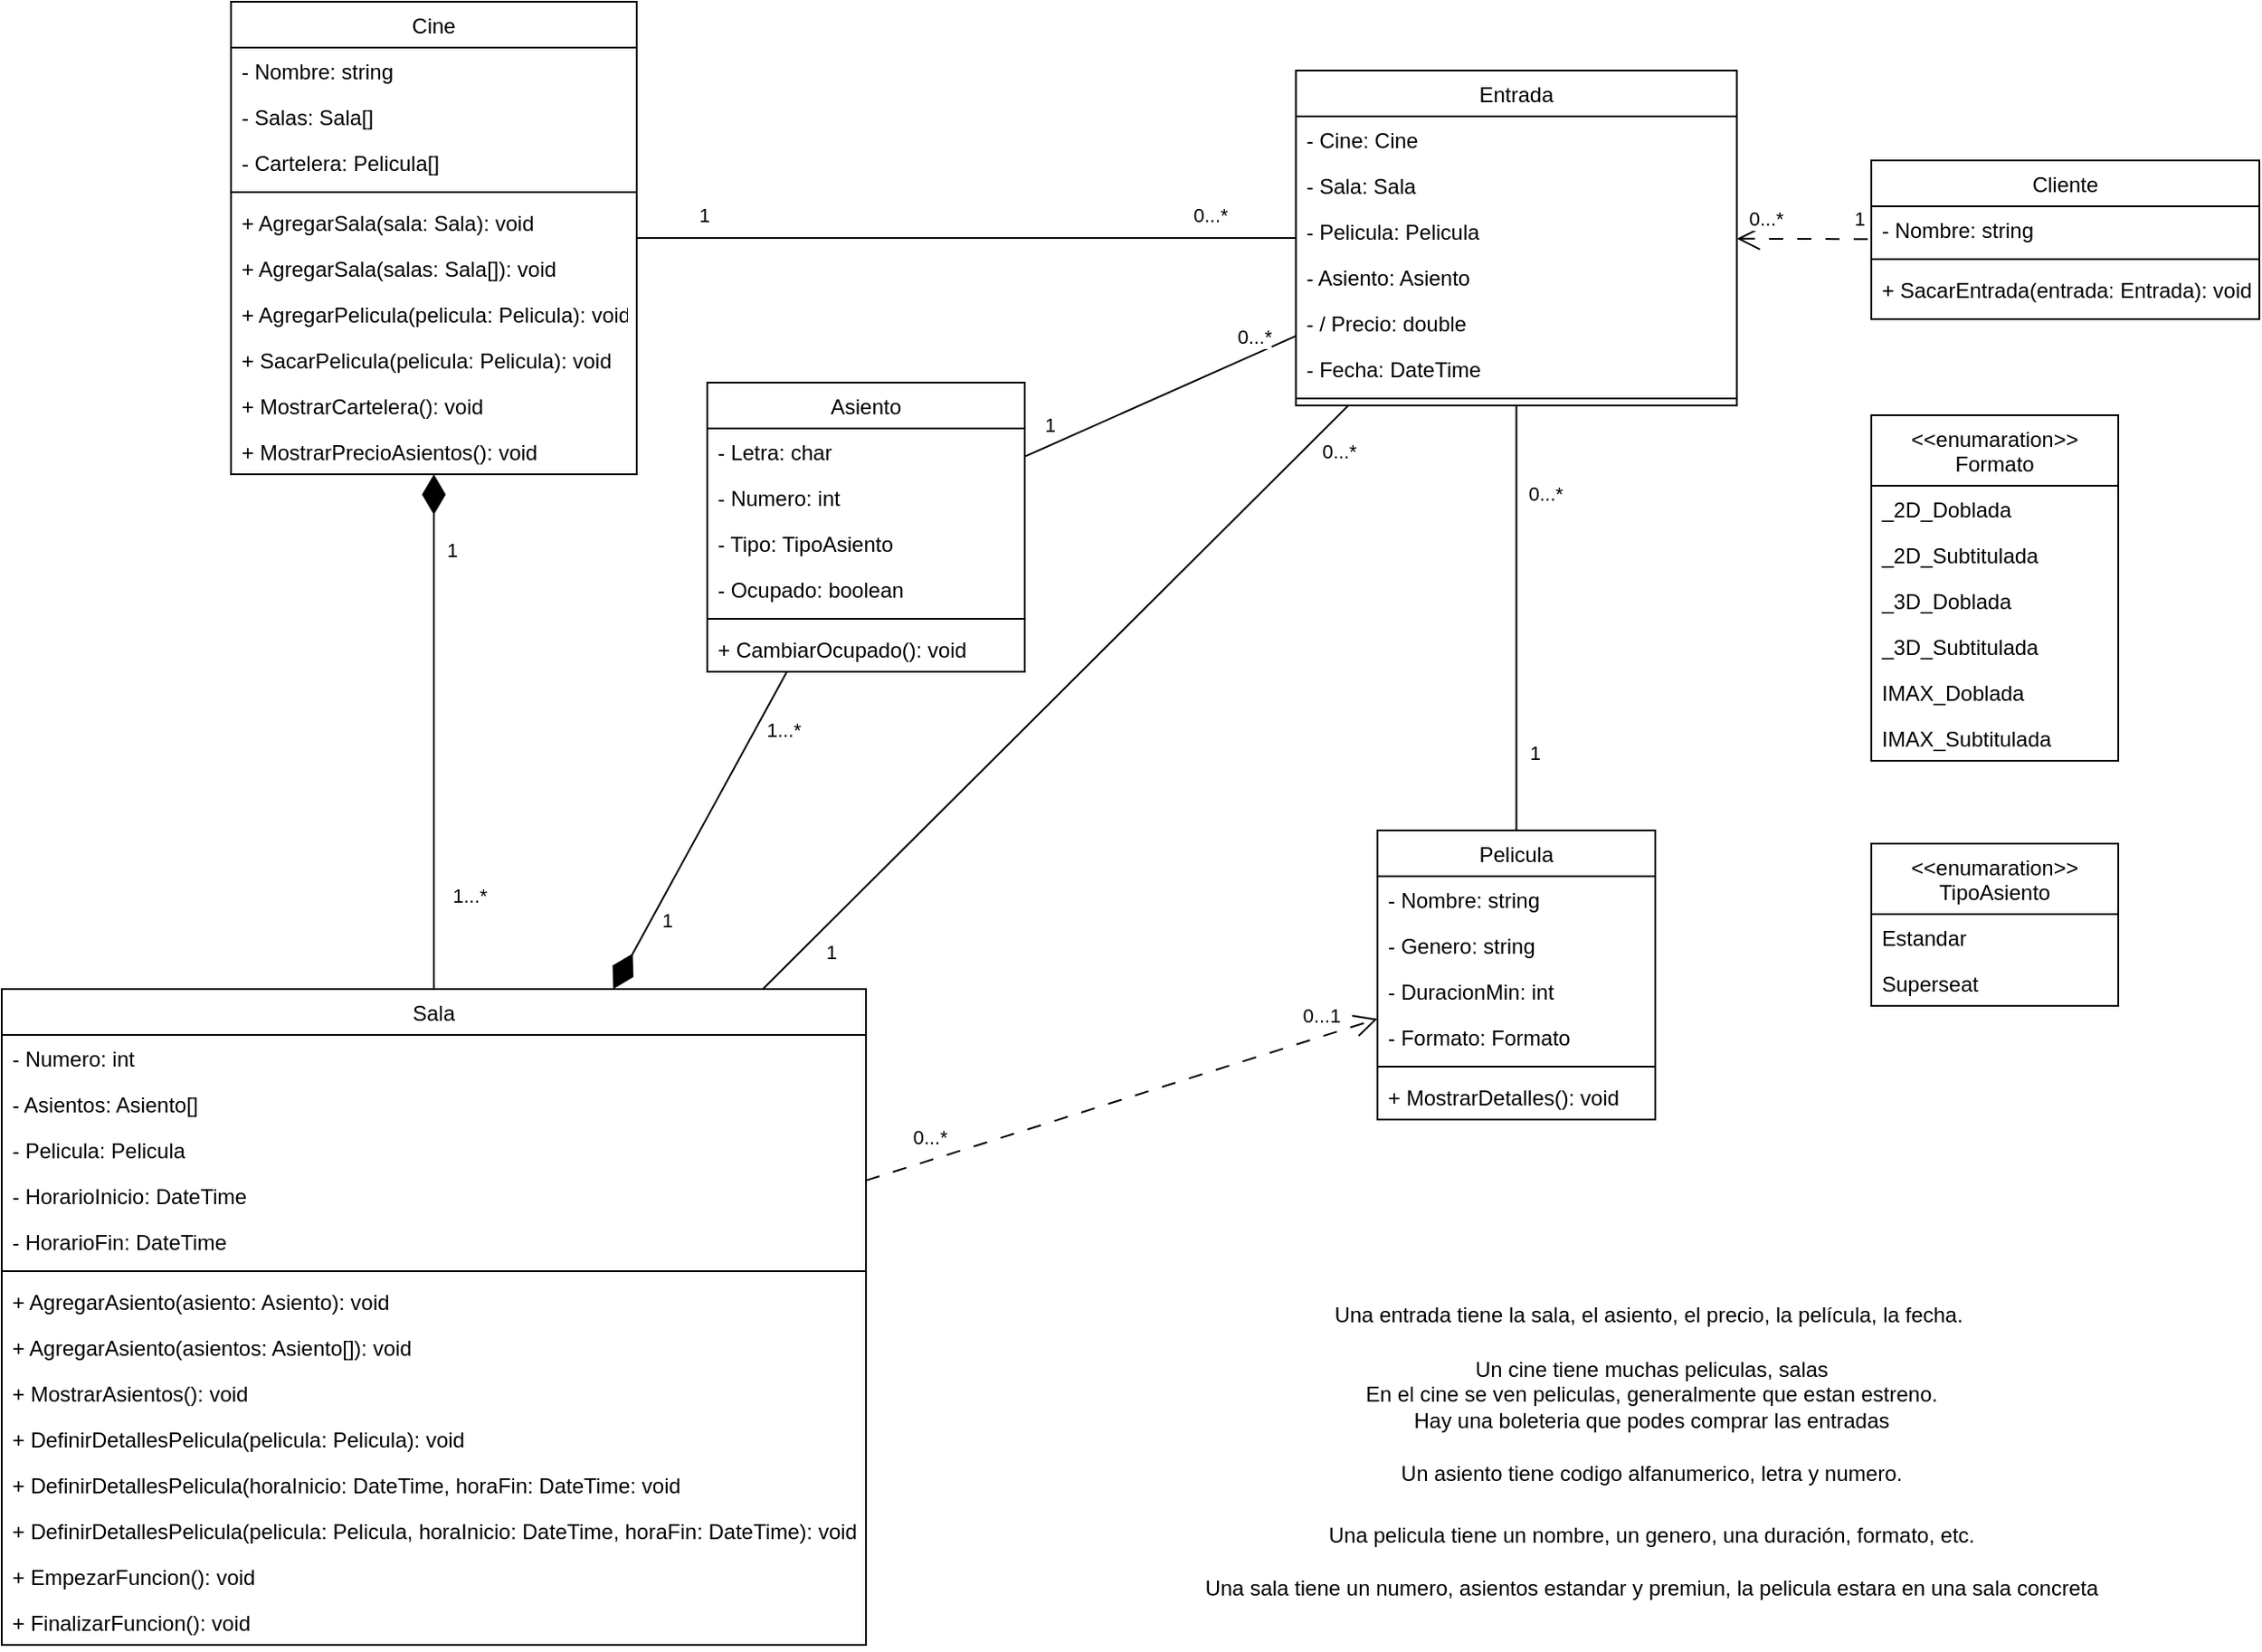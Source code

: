 <mxfile version="24.7.12">
  <diagram id="C5RBs43oDa-KdzZeNtuy" name="Page-1">
    <mxGraphModel dx="2206" dy="1209" grid="1" gridSize="10" guides="1" tooltips="1" connect="1" arrows="1" fold="1" page="1" pageScale="1" pageWidth="827" pageHeight="1169" background="none" math="0" shadow="0">
      <root>
        <mxCell id="WIyWlLk6GJQsqaUBKTNV-0" />
        <mxCell id="WIyWlLk6GJQsqaUBKTNV-1" parent="WIyWlLk6GJQsqaUBKTNV-0" />
        <mxCell id="zkfFHV4jXpPFQw0GAbJ--17" value="Cine" style="swimlane;fontStyle=0;align=center;verticalAlign=top;childLayout=stackLayout;horizontal=1;startSize=26;horizontalStack=0;resizeParent=1;resizeLast=0;collapsible=1;marginBottom=0;rounded=0;shadow=0;strokeWidth=1;" parent="WIyWlLk6GJQsqaUBKTNV-1" vertex="1">
          <mxGeometry x="290" y="80" width="230" height="268" as="geometry">
            <mxRectangle x="550" y="140" width="160" height="26" as="alternateBounds" />
          </mxGeometry>
        </mxCell>
        <mxCell id="zkfFHV4jXpPFQw0GAbJ--19" value="- Nombre: string" style="text;align=left;verticalAlign=top;spacingLeft=4;spacingRight=4;overflow=hidden;rotatable=0;points=[[0,0.5],[1,0.5]];portConstraint=eastwest;rounded=0;shadow=0;html=0;" parent="zkfFHV4jXpPFQw0GAbJ--17" vertex="1">
          <mxGeometry y="26" width="230" height="26" as="geometry" />
        </mxCell>
        <mxCell id="cW9UiMadq31ImGQbO7zX-15" value="- Salas: Sala[]" style="text;align=left;verticalAlign=top;spacingLeft=4;spacingRight=4;overflow=hidden;rotatable=0;points=[[0,0.5],[1,0.5]];portConstraint=eastwest;rounded=0;shadow=0;html=0;" parent="zkfFHV4jXpPFQw0GAbJ--17" vertex="1">
          <mxGeometry y="52" width="230" height="26" as="geometry" />
        </mxCell>
        <mxCell id="YYxX05k5TtpXAIShRbji-29" value="- Cartelera: Pelicula[]" style="text;align=left;verticalAlign=top;spacingLeft=4;spacingRight=4;overflow=hidden;rotatable=0;points=[[0,0.5],[1,0.5]];portConstraint=eastwest;rounded=0;shadow=0;html=0;" parent="zkfFHV4jXpPFQw0GAbJ--17" vertex="1">
          <mxGeometry y="78" width="230" height="26" as="geometry" />
        </mxCell>
        <mxCell id="zkfFHV4jXpPFQw0GAbJ--23" value="" style="line;html=1;strokeWidth=1;align=left;verticalAlign=middle;spacingTop=-1;spacingLeft=3;spacingRight=3;rotatable=0;labelPosition=right;points=[];portConstraint=eastwest;" parent="zkfFHV4jXpPFQw0GAbJ--17" vertex="1">
          <mxGeometry y="104" width="230" height="8" as="geometry" />
        </mxCell>
        <mxCell id="YYxX05k5TtpXAIShRbji-56" value="+ AgregarSala(sala: Sala): void" style="text;align=left;verticalAlign=top;spacingLeft=4;spacingRight=4;overflow=hidden;rotatable=0;points=[[0,0.5],[1,0.5]];portConstraint=eastwest;rounded=0;shadow=0;html=0;" parent="zkfFHV4jXpPFQw0GAbJ--17" vertex="1">
          <mxGeometry y="112" width="230" height="26" as="geometry" />
        </mxCell>
        <mxCell id="cW9UiMadq31ImGQbO7zX-4" value="+ AgregarSala(salas: Sala[]): void" style="text;align=left;verticalAlign=top;spacingLeft=4;spacingRight=4;overflow=hidden;rotatable=0;points=[[0,0.5],[1,0.5]];portConstraint=eastwest;rounded=0;shadow=0;html=0;" parent="zkfFHV4jXpPFQw0GAbJ--17" vertex="1">
          <mxGeometry y="138" width="230" height="26" as="geometry" />
        </mxCell>
        <mxCell id="cW9UiMadq31ImGQbO7zX-17" value="+ AgregarPelicula(pelicula: Pelicula): void" style="text;align=left;verticalAlign=top;spacingLeft=4;spacingRight=4;overflow=hidden;rotatable=0;points=[[0,0.5],[1,0.5]];portConstraint=eastwest;rounded=0;shadow=0;html=0;" parent="zkfFHV4jXpPFQw0GAbJ--17" vertex="1">
          <mxGeometry y="164" width="230" height="26" as="geometry" />
        </mxCell>
        <mxCell id="kwrkyQjdvDw2G5VAcuxC-0" value="+ SacarPelicula(pelicula: Pelicula): void" style="text;align=left;verticalAlign=top;spacingLeft=4;spacingRight=4;overflow=hidden;rotatable=0;points=[[0,0.5],[1,0.5]];portConstraint=eastwest;rounded=0;shadow=0;html=0;" vertex="1" parent="zkfFHV4jXpPFQw0GAbJ--17">
          <mxGeometry y="190" width="230" height="26" as="geometry" />
        </mxCell>
        <mxCell id="cW9UiMadq31ImGQbO7zX-16" value="+ MostrarCartelera(): void" style="text;align=left;verticalAlign=top;spacingLeft=4;spacingRight=4;overflow=hidden;rotatable=0;points=[[0,0.5],[1,0.5]];portConstraint=eastwest;rounded=0;shadow=0;html=0;" parent="zkfFHV4jXpPFQw0GAbJ--17" vertex="1">
          <mxGeometry y="216" width="230" height="26" as="geometry" />
        </mxCell>
        <mxCell id="fEtAXQtdkNdQSjChJS0Y-1" value="+ MostrarPrecioAsientos(): void" style="text;align=left;verticalAlign=top;spacingLeft=4;spacingRight=4;overflow=hidden;rotatable=0;points=[[0,0.5],[1,0.5]];portConstraint=eastwest;rounded=0;shadow=0;html=0;" parent="zkfFHV4jXpPFQw0GAbJ--17" vertex="1">
          <mxGeometry y="242" width="230" height="26" as="geometry" />
        </mxCell>
        <mxCell id="YYxX05k5TtpXAIShRbji-1" value="Un cine tiene muchas peliculas, salas&lt;div&gt;En el cine se ven peliculas, generalmente que estan estreno.&lt;/div&gt;&lt;div&gt;Hay una boleteria que podes comprar las entradas&lt;/div&gt;" style="text;html=1;align=center;verticalAlign=middle;resizable=0;points=[];autosize=1;strokeColor=none;fillColor=none;" parent="WIyWlLk6GJQsqaUBKTNV-1" vertex="1">
          <mxGeometry x="920" y="840" width="350" height="60" as="geometry" />
        </mxCell>
        <mxCell id="YYxX05k5TtpXAIShRbji-2" value="Una pelicula tiene un nombre, un genero, una duración, formato, etc." style="text;html=1;align=center;verticalAlign=middle;resizable=0;points=[];autosize=1;strokeColor=none;fillColor=none;" parent="WIyWlLk6GJQsqaUBKTNV-1" vertex="1">
          <mxGeometry x="900" y="935" width="390" height="30" as="geometry" />
        </mxCell>
        <mxCell id="YYxX05k5TtpXAIShRbji-3" value="Una sala tiene un numero, asientos estandar y premiun, la pelicula estara en una sala concreta" style="text;html=1;align=center;verticalAlign=middle;resizable=0;points=[];autosize=1;strokeColor=none;fillColor=none;" parent="WIyWlLk6GJQsqaUBKTNV-1" vertex="1">
          <mxGeometry x="830" y="965" width="530" height="30" as="geometry" />
        </mxCell>
        <mxCell id="YYxX05k5TtpXAIShRbji-4" value="Un asiento tiene codigo alfanumerico, letra y numero." style="text;html=1;align=center;verticalAlign=middle;resizable=0;points=[];autosize=1;strokeColor=none;fillColor=none;" parent="WIyWlLk6GJQsqaUBKTNV-1" vertex="1">
          <mxGeometry x="940" y="900" width="310" height="30" as="geometry" />
        </mxCell>
        <mxCell id="YYxX05k5TtpXAIShRbji-5" value="Una entrada tiene la sala, el asiento, el precio, la película, la fecha.&amp;nbsp;" style="text;html=1;align=center;verticalAlign=middle;resizable=0;points=[];autosize=1;strokeColor=none;fillColor=none;" parent="WIyWlLk6GJQsqaUBKTNV-1" vertex="1">
          <mxGeometry x="905" y="810" width="380" height="30" as="geometry" />
        </mxCell>
        <mxCell id="YYxX05k5TtpXAIShRbji-6" value="Pelicula" style="swimlane;fontStyle=0;align=center;verticalAlign=top;childLayout=stackLayout;horizontal=1;startSize=26;horizontalStack=0;resizeParent=1;resizeLast=0;collapsible=1;marginBottom=0;rounded=0;shadow=0;strokeWidth=1;" parent="WIyWlLk6GJQsqaUBKTNV-1" vertex="1">
          <mxGeometry x="940" y="550" width="157.5" height="164" as="geometry">
            <mxRectangle x="550" y="140" width="160" height="26" as="alternateBounds" />
          </mxGeometry>
        </mxCell>
        <mxCell id="YYxX05k5TtpXAIShRbji-7" value="- Nombre: string" style="text;align=left;verticalAlign=top;spacingLeft=4;spacingRight=4;overflow=hidden;rotatable=0;points=[[0,0.5],[1,0.5]];portConstraint=eastwest;rounded=0;shadow=0;html=0;" parent="YYxX05k5TtpXAIShRbji-6" vertex="1">
          <mxGeometry y="26" width="157.5" height="26" as="geometry" />
        </mxCell>
        <mxCell id="YYxX05k5TtpXAIShRbji-34" value="- Genero: string" style="text;align=left;verticalAlign=top;spacingLeft=4;spacingRight=4;overflow=hidden;rotatable=0;points=[[0,0.5],[1,0.5]];portConstraint=eastwest;rounded=0;shadow=0;html=0;" parent="YYxX05k5TtpXAIShRbji-6" vertex="1">
          <mxGeometry y="52" width="157.5" height="26" as="geometry" />
        </mxCell>
        <mxCell id="YYxX05k5TtpXAIShRbji-35" value="- DuracionMin: int" style="text;align=left;verticalAlign=top;spacingLeft=4;spacingRight=4;overflow=hidden;rotatable=0;points=[[0,0.5],[1,0.5]];portConstraint=eastwest;rounded=0;shadow=0;html=0;" parent="YYxX05k5TtpXAIShRbji-6" vertex="1">
          <mxGeometry y="78" width="157.5" height="26" as="geometry" />
        </mxCell>
        <mxCell id="YYxX05k5TtpXAIShRbji-36" value="- Formato: Formato" style="text;align=left;verticalAlign=top;spacingLeft=4;spacingRight=4;overflow=hidden;rotatable=0;points=[[0,0.5],[1,0.5]];portConstraint=eastwest;rounded=0;shadow=0;html=0;" parent="YYxX05k5TtpXAIShRbji-6" vertex="1">
          <mxGeometry y="104" width="157.5" height="26" as="geometry" />
        </mxCell>
        <mxCell id="YYxX05k5TtpXAIShRbji-8" value="" style="line;html=1;strokeWidth=1;align=left;verticalAlign=middle;spacingTop=-1;spacingLeft=3;spacingRight=3;rotatable=0;labelPosition=right;points=[];portConstraint=eastwest;" parent="YYxX05k5TtpXAIShRbji-6" vertex="1">
          <mxGeometry y="130" width="157.5" height="8" as="geometry" />
        </mxCell>
        <mxCell id="fEtAXQtdkNdQSjChJS0Y-2" value="+ MostrarDetalles(): void" style="text;align=left;verticalAlign=top;spacingLeft=4;spacingRight=4;overflow=hidden;rotatable=0;points=[[0,0.5],[1,0.5]];portConstraint=eastwest;rounded=0;shadow=0;html=0;" parent="YYxX05k5TtpXAIShRbji-6" vertex="1">
          <mxGeometry y="138" width="157.5" height="26" as="geometry" />
        </mxCell>
        <mxCell id="YYxX05k5TtpXAIShRbji-10" value="Sala" style="swimlane;fontStyle=0;align=center;verticalAlign=top;childLayout=stackLayout;horizontal=1;startSize=26;horizontalStack=0;resizeParent=1;resizeLast=0;collapsible=1;marginBottom=0;rounded=0;shadow=0;strokeWidth=1;" parent="WIyWlLk6GJQsqaUBKTNV-1" vertex="1">
          <mxGeometry x="160" y="640" width="490" height="372" as="geometry">
            <mxRectangle x="550" y="140" width="160" height="26" as="alternateBounds" />
          </mxGeometry>
        </mxCell>
        <mxCell id="YYxX05k5TtpXAIShRbji-11" value="- Numero: int" style="text;align=left;verticalAlign=top;spacingLeft=4;spacingRight=4;overflow=hidden;rotatable=0;points=[[0,0.5],[1,0.5]];portConstraint=eastwest;rounded=0;shadow=0;html=0;" parent="YYxX05k5TtpXAIShRbji-10" vertex="1">
          <mxGeometry y="26" width="490" height="26" as="geometry" />
        </mxCell>
        <mxCell id="YYxX05k5TtpXAIShRbji-31" value="- Asientos: Asiento[]" style="text;align=left;verticalAlign=top;spacingLeft=4;spacingRight=4;overflow=hidden;rotatable=0;points=[[0,0.5],[1,0.5]];portConstraint=eastwest;rounded=0;shadow=0;html=0;" parent="YYxX05k5TtpXAIShRbji-10" vertex="1">
          <mxGeometry y="52" width="490" height="26" as="geometry" />
        </mxCell>
        <mxCell id="YYxX05k5TtpXAIShRbji-32" value="- Pelicula: Pelicula" style="text;align=left;verticalAlign=top;spacingLeft=4;spacingRight=4;overflow=hidden;rotatable=0;points=[[0,0.5],[1,0.5]];portConstraint=eastwest;rounded=0;shadow=0;html=0;" parent="YYxX05k5TtpXAIShRbji-10" vertex="1">
          <mxGeometry y="78" width="490" height="26" as="geometry" />
        </mxCell>
        <mxCell id="YYxX05k5TtpXAIShRbji-33" value="- HorarioInicio: DateTime" style="text;align=left;verticalAlign=top;spacingLeft=4;spacingRight=4;overflow=hidden;rotatable=0;points=[[0,0.5],[1,0.5]];portConstraint=eastwest;rounded=0;shadow=0;html=0;" parent="YYxX05k5TtpXAIShRbji-10" vertex="1">
          <mxGeometry y="104" width="490" height="26" as="geometry" />
        </mxCell>
        <mxCell id="PPvI6zRl_OBtKkC0j1IV-0" value="- HorarioFin: DateTime" style="text;align=left;verticalAlign=top;spacingLeft=4;spacingRight=4;overflow=hidden;rotatable=0;points=[[0,0.5],[1,0.5]];portConstraint=eastwest;rounded=0;shadow=0;html=0;" parent="YYxX05k5TtpXAIShRbji-10" vertex="1">
          <mxGeometry y="130" width="490" height="26" as="geometry" />
        </mxCell>
        <mxCell id="YYxX05k5TtpXAIShRbji-12" value="" style="line;html=1;strokeWidth=1;align=left;verticalAlign=middle;spacingTop=-1;spacingLeft=3;spacingRight=3;rotatable=0;labelPosition=right;points=[];portConstraint=eastwest;" parent="YYxX05k5TtpXAIShRbji-10" vertex="1">
          <mxGeometry y="156" width="490" height="8" as="geometry" />
        </mxCell>
        <mxCell id="YYxX05k5TtpXAIShRbji-61" value="+ AgregarAsiento(asiento: Asiento): void" style="text;align=left;verticalAlign=top;spacingLeft=4;spacingRight=4;overflow=hidden;rotatable=0;points=[[0,0.5],[1,0.5]];portConstraint=eastwest;rounded=0;shadow=0;html=0;" parent="YYxX05k5TtpXAIShRbji-10" vertex="1">
          <mxGeometry y="164" width="490" height="26" as="geometry" />
        </mxCell>
        <mxCell id="YYxX05k5TtpXAIShRbji-62" value="+ AgregarAsiento(asientos: Asiento[]): void" style="text;align=left;verticalAlign=top;spacingLeft=4;spacingRight=4;overflow=hidden;rotatable=0;points=[[0,0.5],[1,0.5]];portConstraint=eastwest;rounded=0;shadow=0;html=0;" parent="YYxX05k5TtpXAIShRbji-10" vertex="1">
          <mxGeometry y="190" width="490" height="26" as="geometry" />
        </mxCell>
        <mxCell id="cW9UiMadq31ImGQbO7zX-18" value="+ MostrarAsientos(): void" style="text;align=left;verticalAlign=top;spacingLeft=4;spacingRight=4;overflow=hidden;rotatable=0;points=[[0,0.5],[1,0.5]];portConstraint=eastwest;rounded=0;shadow=0;html=0;" parent="YYxX05k5TtpXAIShRbji-10" vertex="1">
          <mxGeometry y="216" width="490" height="26" as="geometry" />
        </mxCell>
        <mxCell id="5xpuaiVDPH2-6nrWtQwJ-0" value="+ DefinirDetallesPelicula(pelicula: Pelicula): void" style="text;align=left;verticalAlign=top;spacingLeft=4;spacingRight=4;overflow=hidden;rotatable=0;points=[[0,0.5],[1,0.5]];portConstraint=eastwest;rounded=0;shadow=0;html=0;" parent="YYxX05k5TtpXAIShRbji-10" vertex="1">
          <mxGeometry y="242" width="490" height="26" as="geometry" />
        </mxCell>
        <mxCell id="cW9UiMadq31ImGQbO7zX-2" value="+ DefinirDetallesPelicula(horaInicio: DateTime, horaFin: DateTime: void" style="text;align=left;verticalAlign=top;spacingLeft=4;spacingRight=4;overflow=hidden;rotatable=0;points=[[0,0.5],[1,0.5]];portConstraint=eastwest;rounded=0;shadow=0;html=0;" parent="YYxX05k5TtpXAIShRbji-10" vertex="1">
          <mxGeometry y="268" width="490" height="26" as="geometry" />
        </mxCell>
        <mxCell id="cW9UiMadq31ImGQbO7zX-3" value="+ DefinirDetallesPelicula(pelicula: Pelicula, horaInicio: DateTime, horaFin: DateTime): void" style="text;align=left;verticalAlign=top;spacingLeft=4;spacingRight=4;overflow=hidden;rotatable=0;points=[[0,0.5],[1,0.5]];portConstraint=eastwest;rounded=0;shadow=0;html=0;" parent="YYxX05k5TtpXAIShRbji-10" vertex="1">
          <mxGeometry y="294" width="490" height="26" as="geometry" />
        </mxCell>
        <mxCell id="YYxX05k5TtpXAIShRbji-64" value="+ EmpezarFuncion(): void" style="text;align=left;verticalAlign=top;spacingLeft=4;spacingRight=4;overflow=hidden;rotatable=0;points=[[0,0.5],[1,0.5]];portConstraint=eastwest;rounded=0;shadow=0;html=0;" parent="YYxX05k5TtpXAIShRbji-10" vertex="1">
          <mxGeometry y="320" width="490" height="26" as="geometry" />
        </mxCell>
        <mxCell id="5xpuaiVDPH2-6nrWtQwJ-1" value="+ FinalizarFuncion(): void" style="text;align=left;verticalAlign=top;spacingLeft=4;spacingRight=4;overflow=hidden;rotatable=0;points=[[0,0.5],[1,0.5]];portConstraint=eastwest;rounded=0;shadow=0;html=0;" parent="YYxX05k5TtpXAIShRbji-10" vertex="1">
          <mxGeometry y="346" width="490" height="26" as="geometry" />
        </mxCell>
        <mxCell id="YYxX05k5TtpXAIShRbji-14" value="Entrada" style="swimlane;fontStyle=0;align=center;verticalAlign=top;childLayout=stackLayout;horizontal=1;startSize=26;horizontalStack=0;resizeParent=1;resizeLast=0;collapsible=1;marginBottom=0;rounded=0;shadow=0;strokeWidth=1;" parent="WIyWlLk6GJQsqaUBKTNV-1" vertex="1">
          <mxGeometry x="893.75" y="119" width="250" height="190" as="geometry">
            <mxRectangle x="550" y="140" width="160" height="26" as="alternateBounds" />
          </mxGeometry>
        </mxCell>
        <mxCell id="YYxX05k5TtpXAIShRbji-15" value="- Cine: Cine" style="text;align=left;verticalAlign=top;spacingLeft=4;spacingRight=4;overflow=hidden;rotatable=0;points=[[0,0.5],[1,0.5]];portConstraint=eastwest;rounded=0;shadow=0;html=0;" parent="YYxX05k5TtpXAIShRbji-14" vertex="1">
          <mxGeometry y="26" width="250" height="26" as="geometry" />
        </mxCell>
        <mxCell id="YYxX05k5TtpXAIShRbji-54" value="- Sala: Sala" style="text;align=left;verticalAlign=top;spacingLeft=4;spacingRight=4;overflow=hidden;rotatable=0;points=[[0,0.5],[1,0.5]];portConstraint=eastwest;rounded=0;shadow=0;html=0;" parent="YYxX05k5TtpXAIShRbji-14" vertex="1">
          <mxGeometry y="52" width="250" height="26" as="geometry" />
        </mxCell>
        <mxCell id="kwrkyQjdvDw2G5VAcuxC-10" value="- Pelicula: Pelicula" style="text;align=left;verticalAlign=top;spacingLeft=4;spacingRight=4;overflow=hidden;rotatable=0;points=[[0,0.5],[1,0.5]];portConstraint=eastwest;rounded=0;shadow=0;html=0;" vertex="1" parent="YYxX05k5TtpXAIShRbji-14">
          <mxGeometry y="78" width="250" height="26" as="geometry" />
        </mxCell>
        <mxCell id="fEtAXQtdkNdQSjChJS0Y-0" value="- Asiento: Asiento" style="text;align=left;verticalAlign=top;spacingLeft=4;spacingRight=4;overflow=hidden;rotatable=0;points=[[0,0.5],[1,0.5]];portConstraint=eastwest;rounded=0;shadow=0;html=0;" parent="YYxX05k5TtpXAIShRbji-14" vertex="1">
          <mxGeometry y="104" width="250" height="26" as="geometry" />
        </mxCell>
        <mxCell id="YYxX05k5TtpXAIShRbji-37" value="- / Precio: double" style="text;align=left;verticalAlign=top;spacingLeft=4;spacingRight=4;overflow=hidden;rotatable=0;points=[[0,0.5],[1,0.5]];portConstraint=eastwest;rounded=0;shadow=0;html=0;" parent="YYxX05k5TtpXAIShRbji-14" vertex="1">
          <mxGeometry y="130" width="250" height="26" as="geometry" />
        </mxCell>
        <mxCell id="YYxX05k5TtpXAIShRbji-38" value="- Fecha: DateTime" style="text;align=left;verticalAlign=top;spacingLeft=4;spacingRight=4;overflow=hidden;rotatable=0;points=[[0,0.5],[1,0.5]];portConstraint=eastwest;rounded=0;shadow=0;html=0;" parent="YYxX05k5TtpXAIShRbji-14" vertex="1">
          <mxGeometry y="156" width="250" height="26" as="geometry" />
        </mxCell>
        <mxCell id="YYxX05k5TtpXAIShRbji-16" value="" style="line;html=1;strokeWidth=1;align=left;verticalAlign=middle;spacingTop=-1;spacingLeft=3;spacingRight=3;rotatable=0;labelPosition=right;points=[];portConstraint=eastwest;" parent="YYxX05k5TtpXAIShRbji-14" vertex="1">
          <mxGeometry y="182" width="250" height="8" as="geometry" />
        </mxCell>
        <mxCell id="YYxX05k5TtpXAIShRbji-18" value="" style="endArrow=diamondThin;html=1;rounded=0;startArrow=none;startFill=0;endFill=1;endSize=20;" parent="WIyWlLk6GJQsqaUBKTNV-1" source="YYxX05k5TtpXAIShRbji-10" target="zkfFHV4jXpPFQw0GAbJ--17" edge="1">
          <mxGeometry width="50" height="50" relative="1" as="geometry">
            <mxPoint x="730" y="360" as="sourcePoint" />
            <mxPoint x="780" y="310" as="targetPoint" />
          </mxGeometry>
        </mxCell>
        <mxCell id="YYxX05k5TtpXAIShRbji-19" value="1...*" style="edgeLabel;html=1;align=center;verticalAlign=middle;resizable=0;points=[];" parent="YYxX05k5TtpXAIShRbji-18" vertex="1" connectable="0">
          <mxGeometry x="-0.635" relative="1" as="geometry">
            <mxPoint x="20" as="offset" />
          </mxGeometry>
        </mxCell>
        <mxCell id="YYxX05k5TtpXAIShRbji-20" value="1" style="edgeLabel;html=1;align=center;verticalAlign=middle;resizable=0;points=[];" parent="YYxX05k5TtpXAIShRbji-18" vertex="1" connectable="0">
          <mxGeometry x="0.706" y="1" relative="1" as="geometry">
            <mxPoint x="11" as="offset" />
          </mxGeometry>
        </mxCell>
        <mxCell id="YYxX05k5TtpXAIShRbji-21" value="" style="endArrow=open;html=1;rounded=0;dashed=1;dashPattern=8 8;endFill=0;endSize=11;" parent="WIyWlLk6GJQsqaUBKTNV-1" source="YYxX05k5TtpXAIShRbji-10" target="YYxX05k5TtpXAIShRbji-6" edge="1">
          <mxGeometry width="50" height="50" relative="1" as="geometry">
            <mxPoint x="720" y="450" as="sourcePoint" />
            <mxPoint x="770" y="400" as="targetPoint" />
          </mxGeometry>
        </mxCell>
        <mxCell id="YYxX05k5TtpXAIShRbji-22" value="0...1" style="edgeLabel;html=1;align=center;verticalAlign=middle;resizable=0;points=[];" parent="YYxX05k5TtpXAIShRbji-21" vertex="1" connectable="0">
          <mxGeometry x="0.772" y="-1" relative="1" as="geometry">
            <mxPoint y="-14" as="offset" />
          </mxGeometry>
        </mxCell>
        <mxCell id="YYxX05k5TtpXAIShRbji-23" value="0...*" style="edgeLabel;html=1;align=center;verticalAlign=middle;resizable=0;points=[];" parent="YYxX05k5TtpXAIShRbji-21" vertex="1" connectable="0">
          <mxGeometry x="-0.751" y="2" relative="1" as="geometry">
            <mxPoint y="-11" as="offset" />
          </mxGeometry>
        </mxCell>
        <mxCell id="YYxX05k5TtpXAIShRbji-24" value="" style="endArrow=none;html=1;rounded=0;" parent="WIyWlLk6GJQsqaUBKTNV-1" source="zkfFHV4jXpPFQw0GAbJ--17" target="YYxX05k5TtpXAIShRbji-14" edge="1">
          <mxGeometry width="50" height="50" relative="1" as="geometry">
            <mxPoint x="730" y="410" as="sourcePoint" />
            <mxPoint x="780" y="360" as="targetPoint" />
          </mxGeometry>
        </mxCell>
        <mxCell id="YYxX05k5TtpXAIShRbji-25" value="0...*" style="edgeLabel;html=1;align=center;verticalAlign=middle;resizable=0;points=[];" parent="YYxX05k5TtpXAIShRbji-24" vertex="1" connectable="0">
          <mxGeometry x="0.768" relative="1" as="geometry">
            <mxPoint x="-6" y="-13" as="offset" />
          </mxGeometry>
        </mxCell>
        <mxCell id="YYxX05k5TtpXAIShRbji-28" value="1" style="edgeLabel;html=1;align=center;verticalAlign=middle;resizable=0;points=[];" parent="YYxX05k5TtpXAIShRbji-24" vertex="1" connectable="0">
          <mxGeometry x="-0.798" relative="1" as="geometry">
            <mxPoint y="-13" as="offset" />
          </mxGeometry>
        </mxCell>
        <mxCell id="YYxX05k5TtpXAIShRbji-39" value="Asiento" style="swimlane;fontStyle=0;align=center;verticalAlign=top;childLayout=stackLayout;horizontal=1;startSize=26;horizontalStack=0;resizeParent=1;resizeLast=0;collapsible=1;marginBottom=0;rounded=0;shadow=0;strokeWidth=1;" parent="WIyWlLk6GJQsqaUBKTNV-1" vertex="1">
          <mxGeometry x="560" y="296" width="180" height="164" as="geometry">
            <mxRectangle x="550" y="140" width="160" height="26" as="alternateBounds" />
          </mxGeometry>
        </mxCell>
        <mxCell id="YYxX05k5TtpXAIShRbji-40" value="- Letra: char" style="text;align=left;verticalAlign=top;spacingLeft=4;spacingRight=4;overflow=hidden;rotatable=0;points=[[0,0.5],[1,0.5]];portConstraint=eastwest;rounded=0;shadow=0;html=0;" parent="YYxX05k5TtpXAIShRbji-39" vertex="1">
          <mxGeometry y="26" width="180" height="26" as="geometry" />
        </mxCell>
        <mxCell id="YYxX05k5TtpXAIShRbji-45" value="- Numero: int" style="text;align=left;verticalAlign=top;spacingLeft=4;spacingRight=4;overflow=hidden;rotatable=0;points=[[0,0.5],[1,0.5]];portConstraint=eastwest;rounded=0;shadow=0;html=0;" parent="YYxX05k5TtpXAIShRbji-39" vertex="1">
          <mxGeometry y="52" width="180" height="26" as="geometry" />
        </mxCell>
        <mxCell id="YYxX05k5TtpXAIShRbji-46" value="- Tipo: TipoAsiento" style="text;align=left;verticalAlign=top;spacingLeft=4;spacingRight=4;overflow=hidden;rotatable=0;points=[[0,0.5],[1,0.5]];portConstraint=eastwest;rounded=0;shadow=0;html=0;" parent="YYxX05k5TtpXAIShRbji-39" vertex="1">
          <mxGeometry y="78" width="180" height="26" as="geometry" />
        </mxCell>
        <mxCell id="YYxX05k5TtpXAIShRbji-50" value="- Ocupado: boolean" style="text;align=left;verticalAlign=top;spacingLeft=4;spacingRight=4;overflow=hidden;rotatable=0;points=[[0,0.5],[1,0.5]];portConstraint=eastwest;rounded=0;shadow=0;html=0;" parent="YYxX05k5TtpXAIShRbji-39" vertex="1">
          <mxGeometry y="104" width="180" height="26" as="geometry" />
        </mxCell>
        <mxCell id="YYxX05k5TtpXAIShRbji-44" value="" style="line;html=1;strokeWidth=1;align=left;verticalAlign=middle;spacingTop=-1;spacingLeft=3;spacingRight=3;rotatable=0;labelPosition=right;points=[];portConstraint=eastwest;" parent="YYxX05k5TtpXAIShRbji-39" vertex="1">
          <mxGeometry y="130" width="180" height="8" as="geometry" />
        </mxCell>
        <mxCell id="YYxX05k5TtpXAIShRbji-57" value="+ CambiarOcupado(): void" style="text;align=left;verticalAlign=top;spacingLeft=4;spacingRight=4;overflow=hidden;rotatable=0;points=[[0,0.5],[1,0.5]];portConstraint=eastwest;rounded=0;shadow=0;html=0;" parent="YYxX05k5TtpXAIShRbji-39" vertex="1">
          <mxGeometry y="138" width="180" height="26" as="geometry" />
        </mxCell>
        <mxCell id="YYxX05k5TtpXAIShRbji-47" value="" style="endArrow=diamondThin;html=1;rounded=0;startArrow=none;startFill=0;endFill=1;endSize=20;" parent="WIyWlLk6GJQsqaUBKTNV-1" source="YYxX05k5TtpXAIShRbji-39" target="YYxX05k5TtpXAIShRbji-10" edge="1">
          <mxGeometry width="50" height="50" relative="1" as="geometry">
            <mxPoint x="510" y="540" as="sourcePoint" />
            <mxPoint x="560" y="490" as="targetPoint" />
          </mxGeometry>
        </mxCell>
        <mxCell id="YYxX05k5TtpXAIShRbji-48" value="1...*" style="edgeLabel;html=1;align=center;verticalAlign=middle;resizable=0;points=[];" parent="YYxX05k5TtpXAIShRbji-47" vertex="1" connectable="0">
          <mxGeometry x="-0.628" y="-1" relative="1" as="geometry">
            <mxPoint x="17" as="offset" />
          </mxGeometry>
        </mxCell>
        <mxCell id="YYxX05k5TtpXAIShRbji-49" value="1" style="edgeLabel;html=1;align=center;verticalAlign=middle;resizable=0;points=[];" parent="YYxX05k5TtpXAIShRbji-47" vertex="1" connectable="0">
          <mxGeometry x="0.619" y="-2" relative="1" as="geometry">
            <mxPoint x="13" y="-4" as="offset" />
          </mxGeometry>
        </mxCell>
        <mxCell id="YYxX05k5TtpXAIShRbji-51" value="" style="endArrow=none;html=1;rounded=0;" parent="WIyWlLk6GJQsqaUBKTNV-1" source="YYxX05k5TtpXAIShRbji-6" target="YYxX05k5TtpXAIShRbji-14" edge="1">
          <mxGeometry width="50" height="50" relative="1" as="geometry">
            <mxPoint x="890" y="410" as="sourcePoint" />
            <mxPoint x="820" y="300" as="targetPoint" />
          </mxGeometry>
        </mxCell>
        <mxCell id="YYxX05k5TtpXAIShRbji-52" value="1" style="edgeLabel;html=1;align=center;verticalAlign=middle;resizable=0;points=[];" parent="YYxX05k5TtpXAIShRbji-51" vertex="1" connectable="0">
          <mxGeometry x="-0.588" y="-1" relative="1" as="geometry">
            <mxPoint x="9" y="5" as="offset" />
          </mxGeometry>
        </mxCell>
        <mxCell id="YYxX05k5TtpXAIShRbji-53" value="0...*" style="edgeLabel;html=1;align=center;verticalAlign=middle;resizable=0;points=[];" parent="YYxX05k5TtpXAIShRbji-51" vertex="1" connectable="0">
          <mxGeometry x="0.585" y="-1" relative="1" as="geometry">
            <mxPoint x="15" as="offset" />
          </mxGeometry>
        </mxCell>
        <mxCell id="YYxX05k5TtpXAIShRbji-66" value="&lt;&lt;enumaration&gt;&gt;&#xa;Formato" style="swimlane;fontStyle=0;align=center;verticalAlign=top;childLayout=stackLayout;horizontal=1;startSize=40;horizontalStack=0;resizeParent=1;resizeLast=0;collapsible=1;marginBottom=0;rounded=0;shadow=0;strokeWidth=1;" parent="WIyWlLk6GJQsqaUBKTNV-1" vertex="1">
          <mxGeometry x="1220" y="314.5" width="140" height="196" as="geometry">
            <mxRectangle x="550" y="140" width="160" height="26" as="alternateBounds" />
          </mxGeometry>
        </mxCell>
        <mxCell id="YYxX05k5TtpXAIShRbji-67" value="_2D_Doblada" style="text;align=left;verticalAlign=top;spacingLeft=4;spacingRight=4;overflow=hidden;rotatable=0;points=[[0,0.5],[1,0.5]];portConstraint=eastwest;rounded=0;shadow=0;html=0;" parent="YYxX05k5TtpXAIShRbji-66" vertex="1">
          <mxGeometry y="40" width="140" height="26" as="geometry" />
        </mxCell>
        <mxCell id="YYxX05k5TtpXAIShRbji-72" value="_2D_Subtitulada" style="text;align=left;verticalAlign=top;spacingLeft=4;spacingRight=4;overflow=hidden;rotatable=0;points=[[0,0.5],[1,0.5]];portConstraint=eastwest;rounded=0;shadow=0;html=0;" parent="YYxX05k5TtpXAIShRbji-66" vertex="1">
          <mxGeometry y="66" width="140" height="26" as="geometry" />
        </mxCell>
        <mxCell id="YYxX05k5TtpXAIShRbji-76" value="_3D_Doblada" style="text;align=left;verticalAlign=top;spacingLeft=4;spacingRight=4;overflow=hidden;rotatable=0;points=[[0,0.5],[1,0.5]];portConstraint=eastwest;rounded=0;shadow=0;html=0;" parent="YYxX05k5TtpXAIShRbji-66" vertex="1">
          <mxGeometry y="92" width="140" height="26" as="geometry" />
        </mxCell>
        <mxCell id="YYxX05k5TtpXAIShRbji-75" value="_3D_Subtitulada" style="text;align=left;verticalAlign=top;spacingLeft=4;spacingRight=4;overflow=hidden;rotatable=0;points=[[0,0.5],[1,0.5]];portConstraint=eastwest;rounded=0;shadow=0;html=0;" parent="YYxX05k5TtpXAIShRbji-66" vertex="1">
          <mxGeometry y="118" width="140" height="26" as="geometry" />
        </mxCell>
        <mxCell id="YYxX05k5TtpXAIShRbji-77" value="IMAX_Doblada" style="text;align=left;verticalAlign=top;spacingLeft=4;spacingRight=4;overflow=hidden;rotatable=0;points=[[0,0.5],[1,0.5]];portConstraint=eastwest;rounded=0;shadow=0;html=0;" parent="YYxX05k5TtpXAIShRbji-66" vertex="1">
          <mxGeometry y="144" width="140" height="26" as="geometry" />
        </mxCell>
        <mxCell id="YYxX05k5TtpXAIShRbji-78" value="IMAX_Subtitulada" style="text;align=left;verticalAlign=top;spacingLeft=4;spacingRight=4;overflow=hidden;rotatable=0;points=[[0,0.5],[1,0.5]];portConstraint=eastwest;rounded=0;shadow=0;html=0;" parent="YYxX05k5TtpXAIShRbji-66" vertex="1">
          <mxGeometry y="170" width="140" height="26" as="geometry" />
        </mxCell>
        <mxCell id="YYxX05k5TtpXAIShRbji-80" value="&lt;&lt;enumaration&gt;&gt;&#xa;TipoAsiento" style="swimlane;fontStyle=0;align=center;verticalAlign=top;childLayout=stackLayout;horizontal=1;startSize=40;horizontalStack=0;resizeParent=1;resizeLast=0;collapsible=1;marginBottom=0;rounded=0;shadow=0;strokeWidth=1;" parent="WIyWlLk6GJQsqaUBKTNV-1" vertex="1">
          <mxGeometry x="1220" y="557.5" width="140" height="92" as="geometry">
            <mxRectangle x="550" y="140" width="160" height="26" as="alternateBounds" />
          </mxGeometry>
        </mxCell>
        <mxCell id="YYxX05k5TtpXAIShRbji-81" value="Estandar" style="text;align=left;verticalAlign=top;spacingLeft=4;spacingRight=4;overflow=hidden;rotatable=0;points=[[0,0.5],[1,0.5]];portConstraint=eastwest;rounded=0;shadow=0;html=0;" parent="YYxX05k5TtpXAIShRbji-80" vertex="1">
          <mxGeometry y="40" width="140" height="26" as="geometry" />
        </mxCell>
        <mxCell id="YYxX05k5TtpXAIShRbji-82" value="Superseat" style="text;align=left;verticalAlign=top;spacingLeft=4;spacingRight=4;overflow=hidden;rotatable=0;points=[[0,0.5],[1,0.5]];portConstraint=eastwest;rounded=0;shadow=0;html=0;" parent="YYxX05k5TtpXAIShRbji-80" vertex="1">
          <mxGeometry y="66" width="140" height="26" as="geometry" />
        </mxCell>
        <mxCell id="cW9UiMadq31ImGQbO7zX-5" value="Cliente" style="swimlane;fontStyle=0;align=center;verticalAlign=top;childLayout=stackLayout;horizontal=1;startSize=26;horizontalStack=0;resizeParent=1;resizeLast=0;collapsible=1;marginBottom=0;rounded=0;shadow=0;strokeWidth=1;" parent="WIyWlLk6GJQsqaUBKTNV-1" vertex="1">
          <mxGeometry x="1220" y="170" width="220" height="90" as="geometry">
            <mxRectangle x="550" y="140" width="160" height="26" as="alternateBounds" />
          </mxGeometry>
        </mxCell>
        <mxCell id="cW9UiMadq31ImGQbO7zX-6" value="- Nombre: string" style="text;align=left;verticalAlign=top;spacingLeft=4;spacingRight=4;overflow=hidden;rotatable=0;points=[[0,0.5],[1,0.5]];portConstraint=eastwest;rounded=0;shadow=0;html=0;" parent="cW9UiMadq31ImGQbO7zX-5" vertex="1">
          <mxGeometry y="26" width="220" height="26" as="geometry" />
        </mxCell>
        <mxCell id="cW9UiMadq31ImGQbO7zX-10" value="" style="line;html=1;strokeWidth=1;align=left;verticalAlign=middle;spacingTop=-1;spacingLeft=3;spacingRight=3;rotatable=0;labelPosition=right;points=[];portConstraint=eastwest;" parent="cW9UiMadq31ImGQbO7zX-5" vertex="1">
          <mxGeometry y="52" width="220" height="8" as="geometry" />
        </mxCell>
        <mxCell id="cW9UiMadq31ImGQbO7zX-11" value="+ SacarEntrada(entrada: Entrada): void" style="text;align=left;verticalAlign=top;spacingLeft=4;spacingRight=4;overflow=hidden;rotatable=0;points=[[0,0.5],[1,0.5]];portConstraint=eastwest;rounded=0;shadow=0;html=0;" parent="cW9UiMadq31ImGQbO7zX-5" vertex="1">
          <mxGeometry y="60" width="220" height="26" as="geometry" />
        </mxCell>
        <mxCell id="cW9UiMadq31ImGQbO7zX-12" value="" style="endArrow=none;html=1;rounded=0;dashed=1;dashPattern=8 8;startArrow=open;startFill=0;startSize=11;" parent="WIyWlLk6GJQsqaUBKTNV-1" source="YYxX05k5TtpXAIShRbji-14" target="cW9UiMadq31ImGQbO7zX-5" edge="1">
          <mxGeometry width="50" height="50" relative="1" as="geometry">
            <mxPoint x="1160" y="270" as="sourcePoint" />
            <mxPoint x="1210" y="220" as="targetPoint" />
          </mxGeometry>
        </mxCell>
        <mxCell id="cW9UiMadq31ImGQbO7zX-13" value="1" style="edgeLabel;html=1;align=center;verticalAlign=middle;resizable=0;points=[];" parent="cW9UiMadq31ImGQbO7zX-12" vertex="1" connectable="0">
          <mxGeometry x="0.809" y="-2" relative="1" as="geometry">
            <mxPoint y="-14" as="offset" />
          </mxGeometry>
        </mxCell>
        <mxCell id="cW9UiMadq31ImGQbO7zX-14" value="0...*" style="edgeLabel;html=1;align=center;verticalAlign=middle;resizable=0;points=[];" parent="cW9UiMadq31ImGQbO7zX-12" vertex="1" connectable="0">
          <mxGeometry x="-0.588" relative="1" as="geometry">
            <mxPoint x="1" y="-12" as="offset" />
          </mxGeometry>
        </mxCell>
        <mxCell id="kwrkyQjdvDw2G5VAcuxC-3" value="" style="endArrow=none;html=1;rounded=0;" edge="1" parent="WIyWlLk6GJQsqaUBKTNV-1" source="YYxX05k5TtpXAIShRbji-39" target="YYxX05k5TtpXAIShRbji-14">
          <mxGeometry width="50" height="50" relative="1" as="geometry">
            <mxPoint x="760" y="600" as="sourcePoint" />
            <mxPoint x="810" y="550" as="targetPoint" />
          </mxGeometry>
        </mxCell>
        <mxCell id="kwrkyQjdvDw2G5VAcuxC-5" value="0...*" style="edgeLabel;html=1;align=center;verticalAlign=middle;resizable=0;points=[];" vertex="1" connectable="0" parent="kwrkyQjdvDw2G5VAcuxC-3">
          <mxGeometry x="0.84" y="-3" relative="1" as="geometry">
            <mxPoint x="-13" y="-8" as="offset" />
          </mxGeometry>
        </mxCell>
        <mxCell id="kwrkyQjdvDw2G5VAcuxC-6" value="1" style="edgeLabel;html=1;align=center;verticalAlign=middle;resizable=0;points=[];" vertex="1" connectable="0" parent="kwrkyQjdvDw2G5VAcuxC-3">
          <mxGeometry x="-0.754" y="2" relative="1" as="geometry">
            <mxPoint x="-4" y="-8" as="offset" />
          </mxGeometry>
        </mxCell>
        <mxCell id="kwrkyQjdvDw2G5VAcuxC-4" value="" style="endArrow=none;html=1;rounded=0;" edge="1" parent="WIyWlLk6GJQsqaUBKTNV-1" source="YYxX05k5TtpXAIShRbji-10" target="YYxX05k5TtpXAIShRbji-14">
          <mxGeometry width="50" height="50" relative="1" as="geometry">
            <mxPoint x="800" y="600" as="sourcePoint" />
            <mxPoint x="850" y="550" as="targetPoint" />
          </mxGeometry>
        </mxCell>
        <mxCell id="kwrkyQjdvDw2G5VAcuxC-8" value="0...*" style="edgeLabel;html=1;align=center;verticalAlign=middle;resizable=0;points=[];" vertex="1" connectable="0" parent="kwrkyQjdvDw2G5VAcuxC-4">
          <mxGeometry x="0.927" y="-2" relative="1" as="geometry">
            <mxPoint x="5" y="12" as="offset" />
          </mxGeometry>
        </mxCell>
        <mxCell id="kwrkyQjdvDw2G5VAcuxC-9" value="1" style="edgeLabel;html=1;align=center;verticalAlign=middle;resizable=0;points=[];" vertex="1" connectable="0" parent="kwrkyQjdvDw2G5VAcuxC-4">
          <mxGeometry x="-0.857" y="-3" relative="1" as="geometry">
            <mxPoint x="12" as="offset" />
          </mxGeometry>
        </mxCell>
      </root>
    </mxGraphModel>
  </diagram>
</mxfile>
